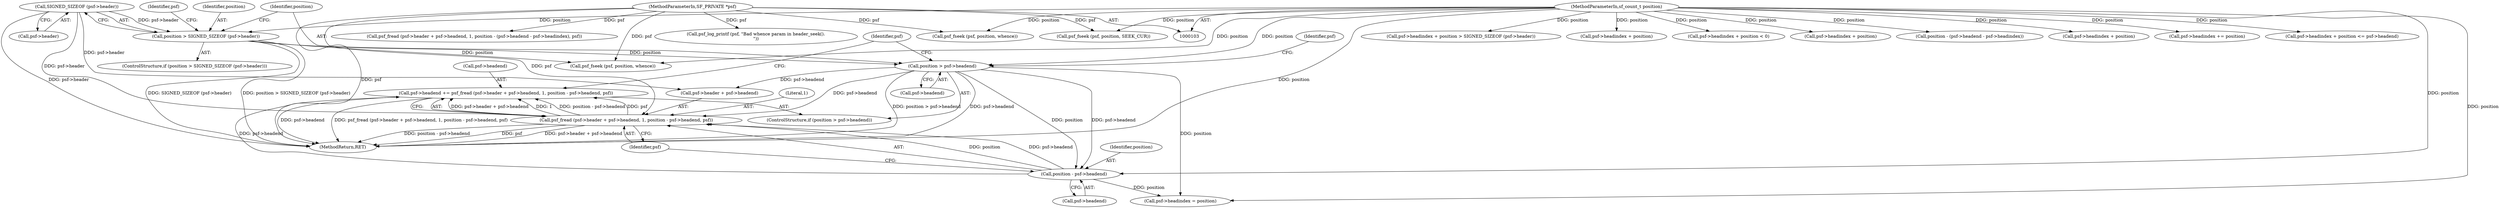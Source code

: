 digraph "1_libsndfile_708e996c87c5fae77b104ccfeb8f6db784c32074_14@API" {
"1000131" [label="(Call,psf->headend += psf_fread (psf->header + psf->headend, 1, position - psf->headend, psf))"];
"1000135" [label="(Call,psf_fread (psf->header + psf->headend, 1, position - psf->headend, psf))"];
"1000115" [label="(Call,SIGNED_SIZEOF (psf->header))"];
"1000126" [label="(Call,position > psf->headend)"];
"1000113" [label="(Call,position > SIGNED_SIZEOF (psf->header))"];
"1000105" [label="(MethodParameterIn,sf_count_t position)"];
"1000144" [label="(Call,position - psf->headend)"];
"1000104" [label="(MethodParameterIn,SF_PRIVATE *psf)"];
"1000199" [label="(Call,psf->headindex + position > SIGNED_SIZEOF (psf->header))"];
"1000217" [label="(Call,psf_fseek (psf, position, SEEK_CUR))"];
"1000255" [label="(Call,psf_log_printf (psf, \"Bad whence param in header_seek().\n\"))"];
"1000183" [label="(Call,psf->headindex + position)"];
"1000149" [label="(Identifier,psf)"];
"1000113" [label="(Call,position > SIGNED_SIZEOF (psf->header))"];
"1000158" [label="(Call,psf->headindex + position < 0)"];
"1000200" [label="(Call,psf->headindex + position)"];
"1000114" [label="(Identifier,position)"];
"1000235" [label="(Call,position - (psf->headend - psf->headindex))"];
"1000159" [label="(Call,psf->headindex + position)"];
"1000105" [label="(MethodParameterIn,sf_count_t position)"];
"1000132" [label="(Call,psf->headend)"];
"1000125" [label="(ControlStructure,if (position > psf->headend))"];
"1000120" [label="(Call,psf_fseek (psf, position, whence))"];
"1000143" [label="(Literal,1)"];
"1000115" [label="(Call,SIGNED_SIZEOF (psf->header))"];
"1000104" [label="(MethodParameterIn,SF_PRIVATE *psf)"];
"1000144" [label="(Call,position - psf->headend)"];
"1000126" [label="(Call,position > psf->headend)"];
"1000260" [label="(MethodReturn,RET)"];
"1000226" [label="(Call,psf_fread (psf->header + psf->headend, 1, position - (psf->headend - psf->headindex), psf))"];
"1000176" [label="(Call,psf_fseek (psf, position, whence))"];
"1000150" [label="(Call,psf->headindex = position)"];
"1000135" [label="(Call,psf_fread (psf->header + psf->headend, 1, position - psf->headend, psf))"];
"1000128" [label="(Call,psf->headend)"];
"1000136" [label="(Call,psf->header + psf->headend)"];
"1000116" [label="(Call,psf->header)"];
"1000133" [label="(Identifier,psf)"];
"1000192" [label="(Call,psf->headindex += position)"];
"1000152" [label="(Identifier,psf)"];
"1000127" [label="(Identifier,position)"];
"1000131" [label="(Call,psf->headend += psf_fread (psf->header + psf->headend, 1, position - psf->headend, psf))"];
"1000112" [label="(ControlStructure,if (position > SIGNED_SIZEOF (psf->header)))"];
"1000182" [label="(Call,psf->headindex + position <= psf->headend)"];
"1000121" [label="(Identifier,psf)"];
"1000146" [label="(Call,psf->headend)"];
"1000145" [label="(Identifier,position)"];
"1000131" -> "1000125"  [label="AST: "];
"1000131" -> "1000135"  [label="CFG: "];
"1000132" -> "1000131"  [label="AST: "];
"1000135" -> "1000131"  [label="AST: "];
"1000152" -> "1000131"  [label="CFG: "];
"1000131" -> "1000260"  [label="DDG: psf->headend"];
"1000131" -> "1000260"  [label="DDG: psf_fread (psf->header + psf->headend, 1, position - psf->headend, psf)"];
"1000135" -> "1000131"  [label="DDG: psf->header + psf->headend"];
"1000135" -> "1000131"  [label="DDG: 1"];
"1000135" -> "1000131"  [label="DDG: position - psf->headend"];
"1000135" -> "1000131"  [label="DDG: psf"];
"1000144" -> "1000131"  [label="DDG: psf->headend"];
"1000135" -> "1000149"  [label="CFG: "];
"1000136" -> "1000135"  [label="AST: "];
"1000143" -> "1000135"  [label="AST: "];
"1000144" -> "1000135"  [label="AST: "];
"1000149" -> "1000135"  [label="AST: "];
"1000135" -> "1000260"  [label="DDG: position - psf->headend"];
"1000135" -> "1000260"  [label="DDG: psf"];
"1000135" -> "1000260"  [label="DDG: psf->header + psf->headend"];
"1000115" -> "1000135"  [label="DDG: psf->header"];
"1000126" -> "1000135"  [label="DDG: psf->headend"];
"1000144" -> "1000135"  [label="DDG: position"];
"1000144" -> "1000135"  [label="DDG: psf->headend"];
"1000104" -> "1000135"  [label="DDG: psf"];
"1000115" -> "1000113"  [label="AST: "];
"1000115" -> "1000116"  [label="CFG: "];
"1000116" -> "1000115"  [label="AST: "];
"1000113" -> "1000115"  [label="CFG: "];
"1000115" -> "1000260"  [label="DDG: psf->header"];
"1000115" -> "1000113"  [label="DDG: psf->header"];
"1000115" -> "1000136"  [label="DDG: psf->header"];
"1000126" -> "1000125"  [label="AST: "];
"1000126" -> "1000128"  [label="CFG: "];
"1000127" -> "1000126"  [label="AST: "];
"1000128" -> "1000126"  [label="AST: "];
"1000133" -> "1000126"  [label="CFG: "];
"1000152" -> "1000126"  [label="CFG: "];
"1000126" -> "1000260"  [label="DDG: psf->headend"];
"1000126" -> "1000260"  [label="DDG: position > psf->headend"];
"1000113" -> "1000126"  [label="DDG: position"];
"1000105" -> "1000126"  [label="DDG: position"];
"1000126" -> "1000136"  [label="DDG: psf->headend"];
"1000126" -> "1000144"  [label="DDG: position"];
"1000126" -> "1000144"  [label="DDG: psf->headend"];
"1000126" -> "1000150"  [label="DDG: position"];
"1000113" -> "1000112"  [label="AST: "];
"1000114" -> "1000113"  [label="AST: "];
"1000121" -> "1000113"  [label="CFG: "];
"1000127" -> "1000113"  [label="CFG: "];
"1000113" -> "1000260"  [label="DDG: SIGNED_SIZEOF (psf->header)"];
"1000113" -> "1000260"  [label="DDG: position > SIGNED_SIZEOF (psf->header)"];
"1000105" -> "1000113"  [label="DDG: position"];
"1000113" -> "1000120"  [label="DDG: position"];
"1000105" -> "1000103"  [label="AST: "];
"1000105" -> "1000260"  [label="DDG: position"];
"1000105" -> "1000120"  [label="DDG: position"];
"1000105" -> "1000144"  [label="DDG: position"];
"1000105" -> "1000150"  [label="DDG: position"];
"1000105" -> "1000158"  [label="DDG: position"];
"1000105" -> "1000159"  [label="DDG: position"];
"1000105" -> "1000176"  [label="DDG: position"];
"1000105" -> "1000182"  [label="DDG: position"];
"1000105" -> "1000183"  [label="DDG: position"];
"1000105" -> "1000192"  [label="DDG: position"];
"1000105" -> "1000199"  [label="DDG: position"];
"1000105" -> "1000200"  [label="DDG: position"];
"1000105" -> "1000217"  [label="DDG: position"];
"1000105" -> "1000235"  [label="DDG: position"];
"1000144" -> "1000146"  [label="CFG: "];
"1000145" -> "1000144"  [label="AST: "];
"1000146" -> "1000144"  [label="AST: "];
"1000149" -> "1000144"  [label="CFG: "];
"1000144" -> "1000150"  [label="DDG: position"];
"1000104" -> "1000103"  [label="AST: "];
"1000104" -> "1000260"  [label="DDG: psf"];
"1000104" -> "1000120"  [label="DDG: psf"];
"1000104" -> "1000176"  [label="DDG: psf"];
"1000104" -> "1000217"  [label="DDG: psf"];
"1000104" -> "1000226"  [label="DDG: psf"];
"1000104" -> "1000255"  [label="DDG: psf"];
}

